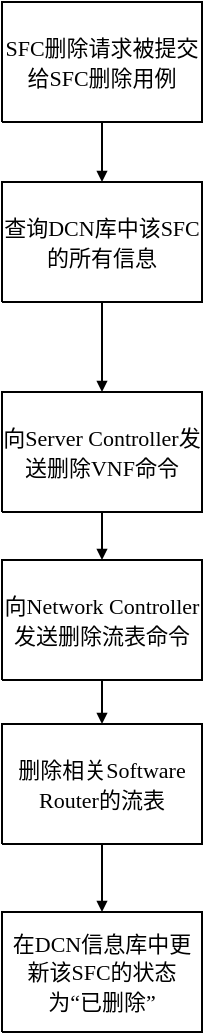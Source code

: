 <mxfile version="10.9.5" type="device"><diagram name="页-1" id="页-1"><mxGraphModel dx="946" dy="520" grid="1" gridSize="10" guides="1" tooltips="1" connect="1" arrows="1" fold="1" page="1" pageScale="1" pageWidth="827" pageHeight="1169" math="0" shadow="0"><root><mxCell id="0"/><mxCell id="1" parent="0"/><mxCell id="2" value="连接线" parent="0"/><mxCell id="10" value="" style="vsdxID=150;edgeStyle=none;startArrow=none;endArrow=block;startSize=3;endSize=3;spacingTop=0;spacingBottom=0;spacingLeft=0;spacingRight=0;verticalAlign=middle;html=1;labelBackgroundColor=#ffffff;rounded=1;align=center;exitX=0.5;exitY=1;exitDx=0;exitDy=0;exitPerimeter=0;entryX=0.5;entryY=0;entryDx=0;entryDy=0;entryPerimeter=0;" parent="2" source="8" target="9" edge="1"><mxGeometry relative="1" as="geometry"><mxPoint x="10" as="offset"/><Array as="points"/></mxGeometry></mxCell><mxCell id="11" value="" style="vsdxID=71;edgeStyle=none;startArrow=none;endArrow=block;startSize=3;endSize=3;spacingTop=0;spacingBottom=0;spacingLeft=0;spacingRight=0;verticalAlign=middle;html=1;labelBackgroundColor=#ffffff;rounded=1;align=center;exitX=0.5;exitY=1;exitDx=0;exitDy=0;exitPerimeter=0;entryX=0.5;entryY=0;entryDx=0;entryDy=0;entryPerimeter=0;" parent="2" source="4" target="5" edge="1"><mxGeometry relative="1" as="geometry"><mxPoint x="10" as="offset"/><Array as="points"/></mxGeometry></mxCell><mxCell id="12" value="" style="vsdxID=147;edgeStyle=none;startArrow=none;endArrow=block;startSize=3;endSize=3;spacingTop=0;spacingBottom=0;spacingLeft=0;spacingRight=0;verticalAlign=middle;html=1;labelBackgroundColor=#ffffff;rounded=1;align=center;exitX=0.5;exitY=1;exitDx=0;exitDy=0;exitPerimeter=0;entryX=0.5;entryY=0;entryDx=0;entryDy=0;entryPerimeter=0;" parent="2" source="6" target="7" edge="1"><mxGeometry relative="1" as="geometry"><mxPoint x="10" as="offset"/><Array as="points"/></mxGeometry></mxCell><mxCell id="13" value="" style="vsdxID=148;edgeStyle=none;startArrow=none;endArrow=block;startSize=3;endSize=3;spacingTop=0;spacingBottom=0;spacingLeft=0;spacingRight=0;verticalAlign=middle;html=1;labelBackgroundColor=#ffffff;rounded=1;align=center;exitX=0.5;exitY=1;exitDx=0;exitDy=0;exitPerimeter=0;entryX=0.5;entryY=0;entryDx=0;entryDy=0;entryPerimeter=0;" parent="2" source="7" target="8" edge="1"><mxGeometry relative="1" as="geometry"><mxPoint x="10" y="-1" as="offset"/><Array as="points"/></mxGeometry></mxCell><mxCell id="14" value="" style="vsdxID=96;edgeStyle=none;startArrow=none;endArrow=block;startSize=3;endSize=3;spacingTop=0;spacingBottom=0;spacingLeft=0;spacingRight=0;verticalAlign=middle;html=1;labelBackgroundColor=#ffffff;rounded=1;align=center;exitX=0.5;exitY=1;exitDx=0;exitDy=0;exitPerimeter=0;entryX=0.5;entryY=0;entryDx=0;entryDy=0;entryPerimeter=0;" parent="2" source="5" target="6" edge="1"><mxGeometry relative="1" as="geometry"><mxPoint x="10" y="-1" as="offset"/><Array as="points"/></mxGeometry></mxCell><mxCell id="3" value="流程图" parent="0"/><mxCell id="4" value="&lt;font style=&quot;font-size:11px;font-family:SimSun;color:#000000;direction:ltr;letter-spacing:0px;line-height:120%;opacity:1&quot;&gt;SFC删除请求被提交给SFC删除用例&lt;br/&gt;&lt;/font&gt;" style="verticalAlign=middle;align=center;vsdxID=66;fillColor=#FFFFFF;gradientColor=none;shape=stencil(nZBLDoAgDERP0z3SIyjew0SURgSD+Lu9kMZoXLhwN9O+tukAlrNpJg1SzDH4QW/URgNYgZTkjA4UkwJUgGXng+6DX1zLfmoymdXo17xh5zmRJ6Q42BWCfc2oJfdAr+Yv+AP9Cb7OJ3H/2JG1HNGz/84klThPVCc=);strokeColor=#000000;spacingTop=-1;spacingBottom=-1;spacingLeft=-1;spacingRight=-1;labelBackgroundColor=none;rounded=0;html=1;whiteSpace=wrap;" parent="3" vertex="1"><mxGeometry x="300" y="457" width="100" height="60" as="geometry"/></mxCell><mxCell id="5" value="&lt;font style=&quot;font-size:11px;font-family:SimSun;color:#000000;direction:ltr;letter-spacing:0px;line-height:120%;opacity:1&quot;&gt;查询DCN库中该SFC的所有信息&lt;br/&gt;&lt;/font&gt;" style="verticalAlign=middle;align=center;vsdxID=67;fillColor=#FFFFFF;gradientColor=none;shape=stencil(nZBLDoAgDERP0z3SIyjew0SURgSD+Lu9kMZoXLhwN9O+tukAlrNpJg1SzDH4QW/URgNYgZTkjA4UkwJUgGXng+6DX1zLfmoymdXo17xh5zmRJ6Q42BWCfc2oJfdAr+Yv+AP9Cb7OJ3H/2JG1HNGz/84klThPVCc=);strokeColor=#000000;spacingTop=-1;spacingBottom=-1;spacingLeft=-1;spacingRight=-1;labelBackgroundColor=none;rounded=0;html=1;whiteSpace=wrap;" parent="3" vertex="1"><mxGeometry x="300" y="547" width="100" height="60" as="geometry"/></mxCell><mxCell id="6" value="&lt;font style=&quot;font-size: 11px ; font-family: &amp;#34;simsun&amp;#34; ; color: #000000 ; direction: ltr ; letter-spacing: 0px ; line-height: 120% ; opacity: 1&quot;&gt;向Server Controller&lt;/font&gt;&lt;font style=&quot;font-size: 11px ; font-family: &amp;#34;themed&amp;#34; ; color: #000000 ; direction: ltr ; letter-spacing: 0px ; line-height: 120% ; opacity: 1&quot;&gt;发送删除VNF命令&lt;br&gt;&lt;/font&gt;" style="verticalAlign=middle;align=center;vsdxID=109;fillColor=#FFFFFF;gradientColor=none;shape=stencil(nZBLDoAgDERP0z3SIyjew0SURgSD+Lu9kMZoXLhwN9O+tukAlrNpJg1SzDH4QW/URgNYgZTkjA4UkwJUgGXng+6DX1zLfmoymdXo17xh5zmRJ6Q42BWCfc2oJfdAr+Yv+AP9Cb7OJ3H/2JG1HNGz/84klThPVCc=);strokeColor=#000000;spacingTop=-1;spacingBottom=-1;spacingLeft=-1;spacingRight=-1;labelBackgroundColor=none;rounded=0;html=1;whiteSpace=wrap;" parent="3" vertex="1"><mxGeometry x="300" y="652" width="100" height="60" as="geometry"/></mxCell><mxCell id="7" value="&lt;font style=&quot;font-size: 11px ; font-family: &amp;#34;simsun&amp;#34; ; color: #000000 ; direction: ltr ; letter-spacing: 0px ; line-height: 120% ; opacity: 1&quot;&gt;向Network Controller发送删除流表命令&lt;br&gt;&lt;/font&gt;" style="verticalAlign=middle;align=center;vsdxID=144;fillColor=#FFFFFF;gradientColor=none;shape=stencil(nZBLDoAgDERP0z3SIyjew0SURgSD+Lu9kMZoXLhwN9O+tukAlrNpJg1SzDH4QW/URgNYgZTkjA4UkwJUgGXng+6DX1zLfmoymdXo17xh5zmRJ6Q42BWCfc2oJfdAr+Yv+AP9Cb7OJ3H/2JG1HNGz/84klThPVCc=);strokeColor=#000000;spacingTop=-1;spacingBottom=-1;spacingLeft=-1;spacingRight=-1;labelBackgroundColor=none;rounded=0;html=1;whiteSpace=wrap;" parent="3" vertex="1"><mxGeometry x="300" y="736" width="100" height="60" as="geometry"/></mxCell><mxCell id="8" value="&lt;font style=&quot;font-size: 11px ; font-family: &amp;#34;simsun&amp;#34; ; color: #000000 ; direction: ltr ; letter-spacing: 0px ; line-height: 120% ; opacity: 1&quot;&gt;删除相关Software Router的流表&lt;br&gt;&lt;/font&gt;" style="verticalAlign=middle;align=center;vsdxID=146;fillColor=#FFFFFF;gradientColor=none;shape=stencil(nZBLDoAgDERP0z3SIyjew0SURgSD+Lu9kMZoXLhwN9O+tukAlrNpJg1SzDH4QW/URgNYgZTkjA4UkwJUgGXng+6DX1zLfmoymdXo17xh5zmRJ6Q42BWCfc2oJfdAr+Yv+AP9Cb7OJ3H/2JG1HNGz/84klThPVCc=);strokeColor=#000000;spacingTop=-1;spacingBottom=-1;spacingLeft=-1;spacingRight=-1;labelBackgroundColor=none;rounded=0;html=1;whiteSpace=wrap;" parent="3" vertex="1"><mxGeometry x="300" y="818" width="100" height="60" as="geometry"/></mxCell><mxCell id="9" value="&lt;font style=&quot;font-size:11px;font-family:SimSun;color:#000000;direction:ltr;letter-spacing:0px;line-height:120%;opacity:1&quot;&gt;在DCN信息库中更新该SFC的状态为“已删除”&lt;br/&gt;&lt;/font&gt;" style="verticalAlign=middle;align=center;vsdxID=149;fillColor=#FFFFFF;gradientColor=none;shape=stencil(nZBLDoAgDERP0z3SIyjew0SURgSD+Lu9kMZoXLhwN9O+tukAlrNpJg1SzDH4QW/URgNYgZTkjA4UkwJUgGXng+6DX1zLfmoymdXo17xh5zmRJ6Q42BWCfc2oJfdAr+Yv+AP9Cb7OJ3H/2JG1HNGz/84klThPVCc=);strokeColor=#000000;spacingTop=-1;spacingBottom=-1;spacingLeft=-1;spacingRight=-1;labelBackgroundColor=none;rounded=0;html=1;whiteSpace=wrap;" parent="3" vertex="1"><mxGeometry x="300" y="912" width="100" height="60" as="geometry"/></mxCell></root></mxGraphModel></diagram></mxfile>